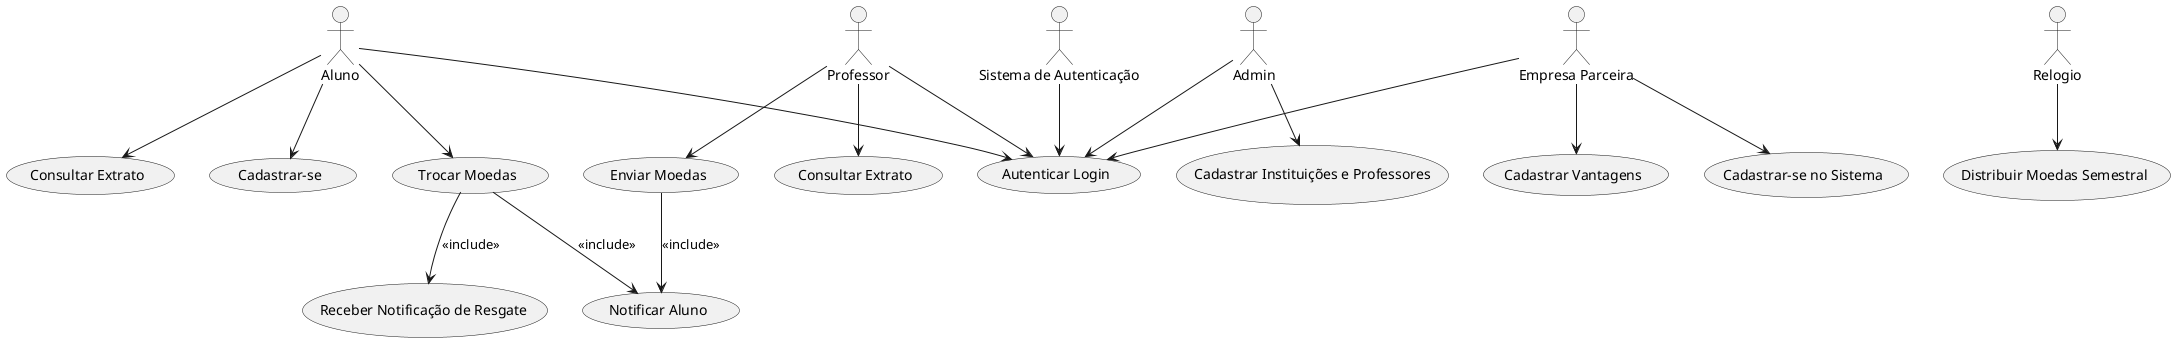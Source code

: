 @startuml
actor "Aluno" as Aluno
actor "Professor" as Professor
actor "Empresa Parceira" as Empresa
actor "Admin" as Admin
actor "Relogio" as Clock
actor "Sistema de Autenticação" as Auth

usecase "Cadastrar-se" as UC_Cadastro_Aluno
usecase "Consultar Extrato" as UC_Consultar_Extrato_Aluno
usecase "Trocar Moedas" as UC_Trocar_Moedas
usecase "Notificar Aluno" as UC_Notificar_Aluno
usecase "Cadastrar-se no Sistema" as UC_Cadastro_Empresa
usecase "Cadastrar Vantagens" as UC_Cadastrar_Vantagens
usecase "Receber Notificação de Resgate" as UC_Notificar_Empresa
usecase "Enviar Moedas" as UC_Enviar_Moedas
usecase "Consultar Extrato" as UC_Consultar_Extrato_Professor
usecase "Autenticar Login" as UC_Login
usecase "Cadastrar Instituições e Professores" as UC_Cadastro_Instituicoes_Professores
usecase "Distribuir Moedas Semestral" as UC_Distribuir_Semestral

Aluno --> UC_Cadastro_Aluno
Aluno --> UC_Consultar_Extrato_Aluno
Aluno --> UC_Trocar_Moedas
UC_Trocar_Moedas --> UC_Notificar_Empresa : <<include>>
UC_Trocar_Moedas --> UC_Notificar_Aluno : <<include>>
UC_Enviar_Moedas --> UC_Notificar_Aluno : <<include>>
Aluno --> UC_Login

Clock --> UC_Distribuir_Semestral

Professor --> UC_Enviar_Moedas
Professor --> UC_Consultar_Extrato_Professor
Professor --> UC_Login

Empresa --> UC_Cadastrar_Vantagens
Empresa --> UC_Cadastro_Empresa
Empresa --> UC_Login

Admin --> UC_Cadastro_Instituicoes_Professores
Admin --> UC_Login

Auth --> UC_Login

@enduml

